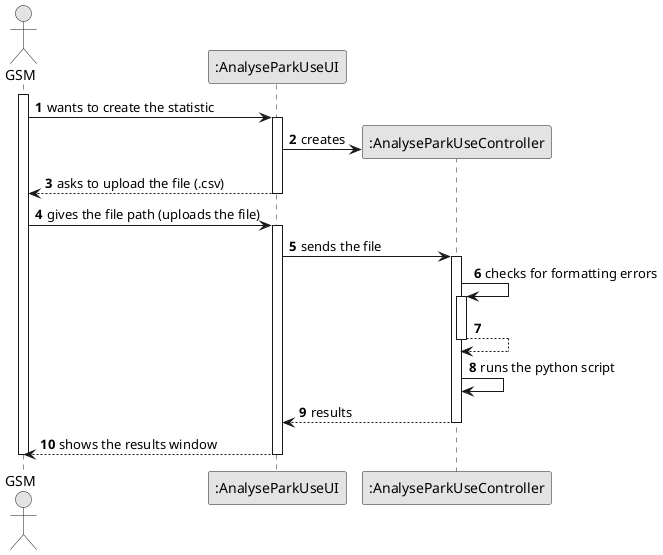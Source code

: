 @startuml
skinparam monochrome true
skinparam packageStyle rectangle
skinparam shadowing false

autonumber

actor "GSM" as GSM
participant ":AnalyseParkUseUI" as UI
participant ":AnalyseParkUseController" as CTRL

activate GSM
GSM -> UI : wants to create the statistic
activate UI
UI -> CTRL** : creates
UI --> GSM : asks to upload the file (.csv)
deactivate UI
GSM -> UI : gives the file path (uploads the file)
activate UI
UI -> CTRL : sends the file
activate CTRL
CTRL -> CTRL : checks for formatting errors
activate CTRL
CTRL -->CTRL
deactivate CTRL
CTRL -> CTRL : runs the python script
CTRL --> UI : results
deactivate CTRL
UI --> GSM : shows the results window
deactivate UI
deactivate GSM
@enduml